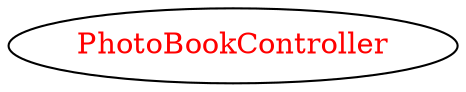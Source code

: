 digraph dependencyGraph {
 concentrate=true;
 ranksep="2.0";
 rankdir="LR"; 
 splines="ortho";
"PhotoBookController" [fontcolor="red"];
}